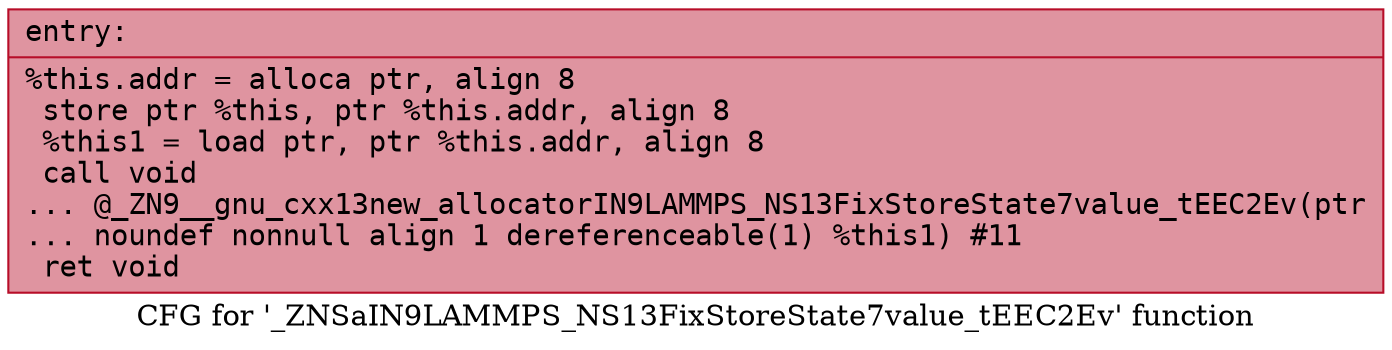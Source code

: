 digraph "CFG for '_ZNSaIN9LAMMPS_NS13FixStoreState7value_tEEC2Ev' function" {
	label="CFG for '_ZNSaIN9LAMMPS_NS13FixStoreState7value_tEEC2Ev' function";

	Node0x55b564a8fbf0 [shape=record,color="#b70d28ff", style=filled, fillcolor="#b70d2870" fontname="Courier",label="{entry:\l|  %this.addr = alloca ptr, align 8\l  store ptr %this, ptr %this.addr, align 8\l  %this1 = load ptr, ptr %this.addr, align 8\l  call void\l... @_ZN9__gnu_cxx13new_allocatorIN9LAMMPS_NS13FixStoreState7value_tEEC2Ev(ptr\l... noundef nonnull align 1 dereferenceable(1) %this1) #11\l  ret void\l}"];
}
